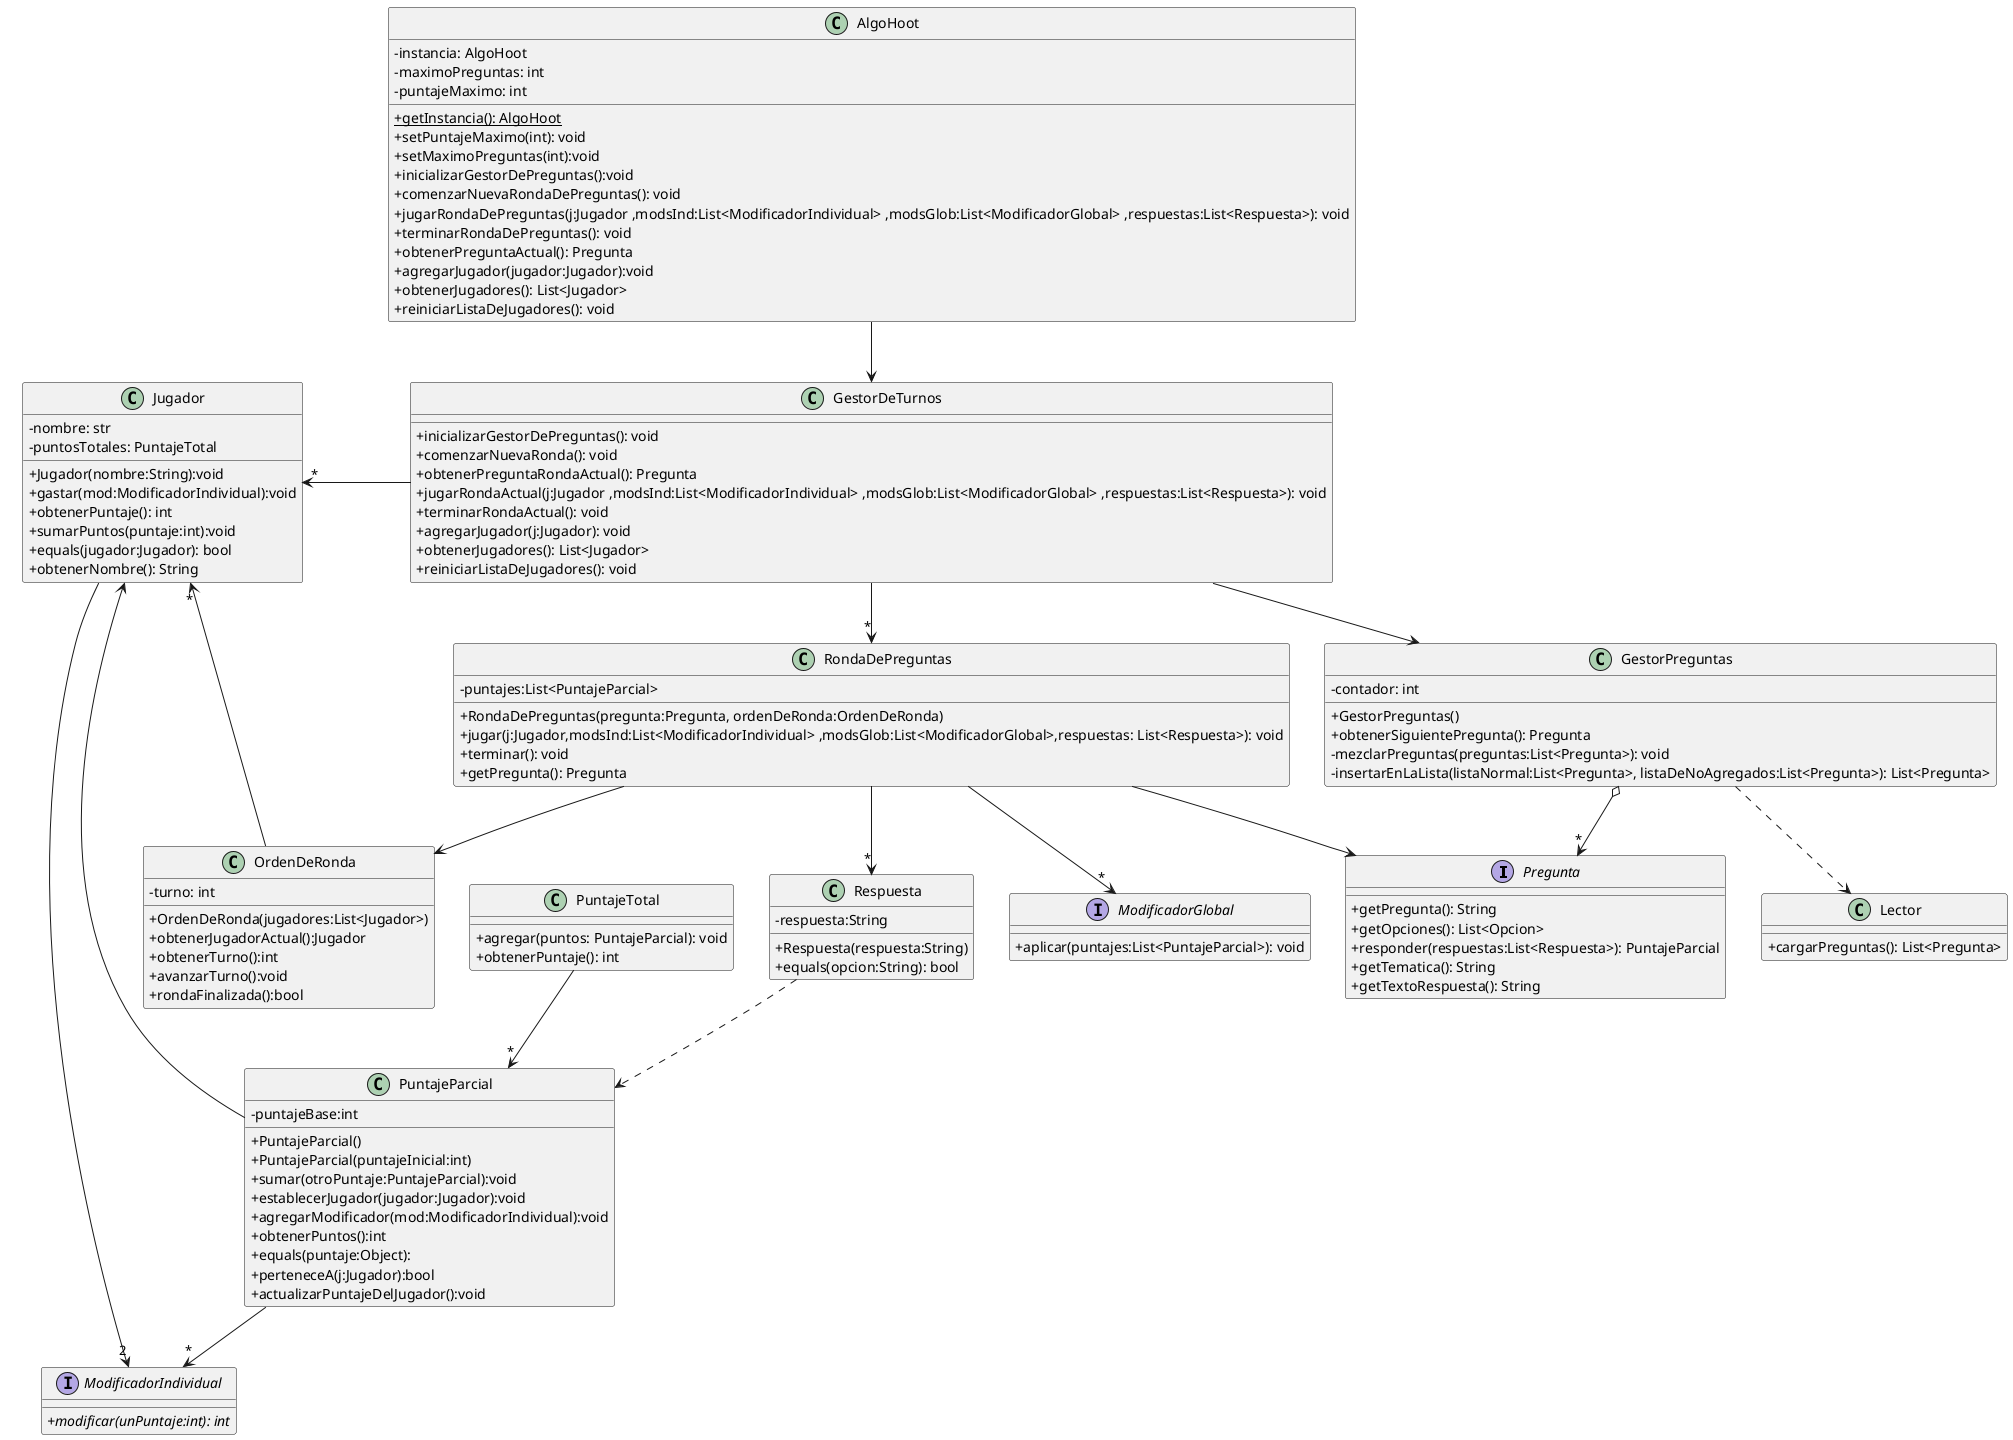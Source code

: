 @startuml clasesGenerales

skinparam monochrome false
/'skinparam monochrome true'/
/'hide circle '/
skinparam classAttributeIconSize 0

interface Pregunta {
    + getPregunta(): String
    + getOpciones(): List<Opcion>
    + responder(respuestas:List<Respuesta>): PuntajeParcial
    + getTematica(): String
    + getTextoRespuesta(): String
}

class GestorDeTurnos {
    + inicializarGestorDePreguntas(): void
    + comenzarNuevaRonda(): void
    + obtenerPreguntaRondaActual(): Pregunta
    + jugarRondaActual(j:Jugador ,modsInd:List<ModificadorIndividual> ,modsGlob:List<ModificadorGlobal> ,respuestas:List<Respuesta>): void
    + terminarRondaActual(): void
    + agregarJugador(j:Jugador): void
    + obtenerJugadores(): List<Jugador>
    + reiniciarListaDeJugadores(): void
}

class RondaDePreguntas {
    - puntajes:List<PuntajeParcial>
    + RondaDePreguntas(pregunta:Pregunta, ordenDeRonda:OrdenDeRonda)
    + jugar(j:Jugador,modsInd:List<ModificadorIndividual> ,modsGlob:List<ModificadorGlobal>,respuestas: List<Respuesta>): void
    + terminar(): void
    + getPregunta(): Pregunta
}

class OrdenDeRonda {
    - turno: int
    + OrdenDeRonda(jugadores:List<Jugador>)
    + obtenerJugadorActual():Jugador
    + obtenerTurno():int
    + avanzarTurno():void
    + rondaFinalizada():bool

}

class GestorPreguntas {
    - contador: int
    + GestorPreguntas()
    + obtenerSiguientePregunta(): Pregunta
    - mezclarPreguntas(preguntas:List<Pregunta>): void
    - insertarEnLaLista(listaNormal:List<Pregunta>, listaDeNoAgregados:List<Pregunta>): List<Pregunta>
}

class Jugador {
    - nombre: str
    - puntosTotales: PuntajeTotal
    + Jugador(nombre:String):void
    + gastar(mod:ModificadorIndividual):void
    + obtenerPuntaje(): int
    + sumarPuntos(puntaje:int):void
    + equals(jugador:Jugador): bool
    + obtenerNombre(): String
}

class Respuesta {
    - respuesta:String
    + Respuesta(respuesta:String)
    + equals(opcion:String): bool
}

class AlgoHoot {
    - instancia: AlgoHoot
    - maximoPreguntas: int
    - puntajeMaximo: int
    + {static}getInstancia(): AlgoHoot
    + setPuntajeMaximo(int): void
    + setMaximoPreguntas(int):void
    + inicializarGestorDePreguntas():void
    + comenzarNuevaRondaDePreguntas(): void
    + jugarRondaDePreguntas(j:Jugador ,modsInd:List<ModificadorIndividual> ,modsGlob:List<ModificadorGlobal> ,respuestas:List<Respuesta>): void
    + terminarRondaDePreguntas(): void
    + obtenerPreguntaActual(): Pregunta
    + agregarJugador(jugador:Jugador):void
    + obtenerJugadores(): List<Jugador>
    + reiniciarListaDeJugadores(): void
}

class Lector{
    +cargarPreguntas(): List<Pregunta>
}

interface ModificadorIndividual{
    + {abstract} modificar(unPuntaje:int): int
}

interface ModificadorGlobal{
    +aplicar(puntajes:List<PuntajeParcial>): void
}

class PuntajeParcial{
    -puntajeBase:int
    +PuntajeParcial()
    +PuntajeParcial(puntajeInicial:int)
    +sumar(otroPuntaje:PuntajeParcial):void
    +establecerJugador(jugador:Jugador):void
    +agregarModificador(mod:ModificadorIndividual):void
    +obtenerPuntos():int
    +equals(puntaje:Object):
    +perteneceA(j:Jugador):bool
    +actualizarPuntajeDelJugador():void
}

class PuntajeTotal {
    + agregar(puntos: PuntajeParcial): void
    + obtenerPuntaje(): int

}


GestorDeTurnos -down-> GestorPreguntas
GestorDeTurnos -down-> "*" RondaDePreguntas
GestorPreguntas o-->"*" Pregunta
GestorPreguntas ..> Lector
RondaDePreguntas --> Pregunta
RondaDePreguntas --> "*" Respuesta
RondaDePreguntas --> OrdenDeRonda
OrdenDeRonda --> "*" Jugador
AlgoHoot --> GestorDeTurnos
GestorDeTurnos -left->"*" Jugador
PuntajeParcial --> Jugador
Respuesta ..> PuntajeParcial

PuntajeTotal --> "*" PuntajeParcial
PuntajeParcial --> "*" ModificadorIndividual

Jugador --> "2" ModificadorIndividual
RondaDePreguntas -->"*" ModificadorGlobal


@enduml
